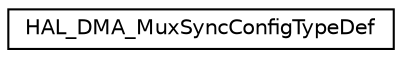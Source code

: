 digraph "Graphical Class Hierarchy"
{
 // LATEX_PDF_SIZE
  edge [fontname="Helvetica",fontsize="10",labelfontname="Helvetica",labelfontsize="10"];
  node [fontname="Helvetica",fontsize="10",shape=record];
  rankdir="LR";
  Node0 [label="HAL_DMA_MuxSyncConfigTypeDef",height=0.2,width=0.4,color="black", fillcolor="white", style="filled",URL="$structHAL__DMA__MuxSyncConfigTypeDef.html",tooltip="HAL DMA Synchro definition."];
}

